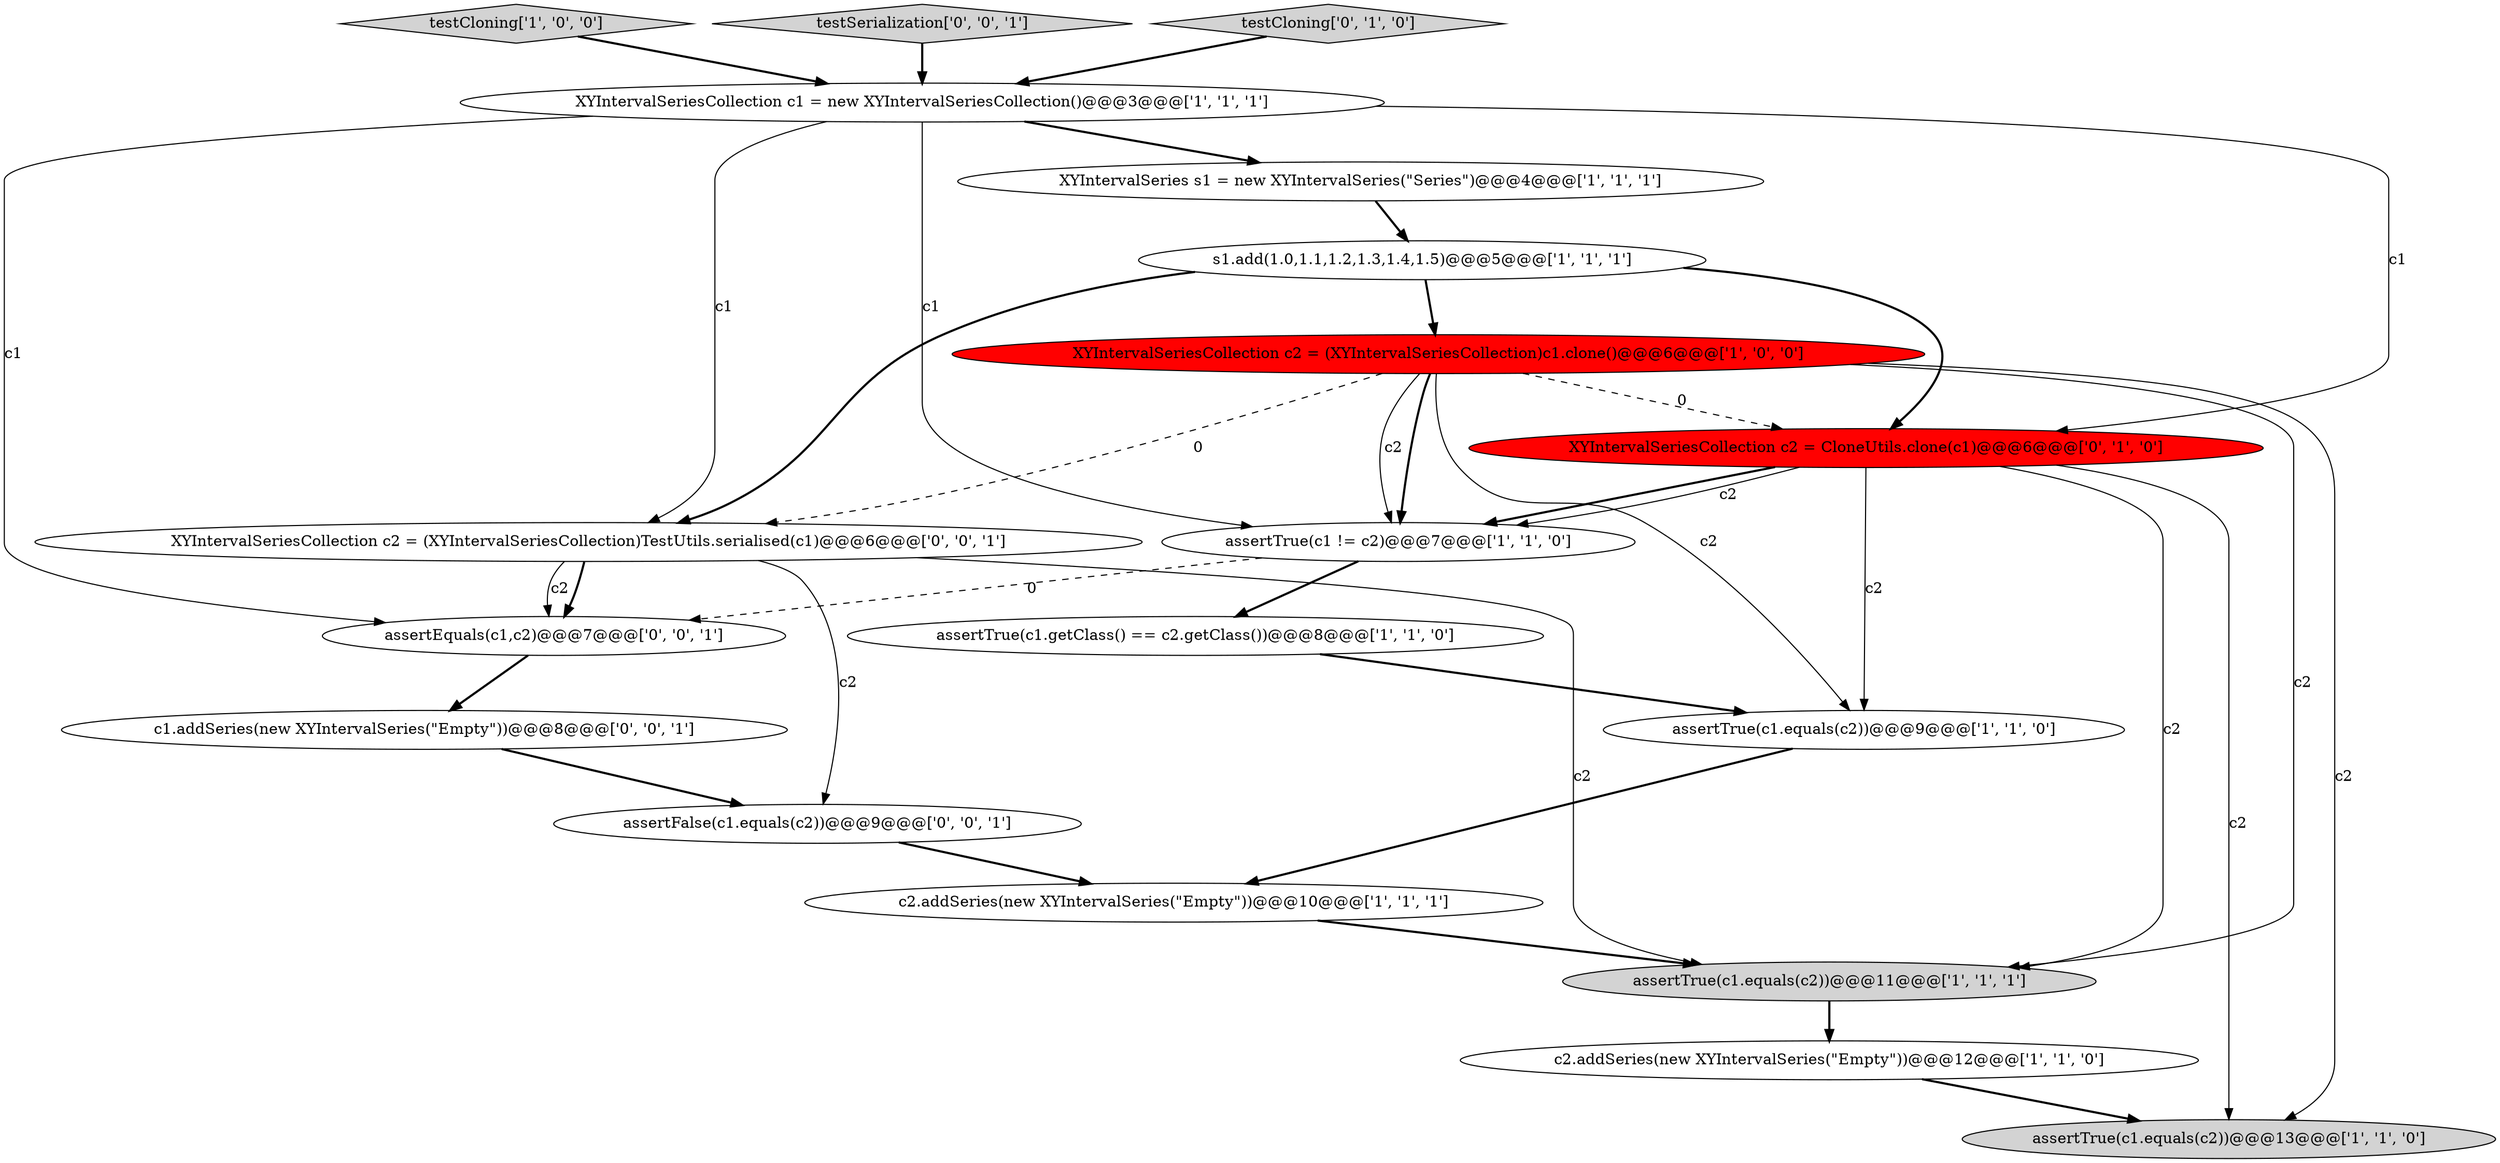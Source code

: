 digraph {
4 [style = filled, label = "XYIntervalSeriesCollection c1 = new XYIntervalSeriesCollection()@@@3@@@['1', '1', '1']", fillcolor = white, shape = ellipse image = "AAA0AAABBB1BBB"];
6 [style = filled, label = "c2.addSeries(new XYIntervalSeries(\"Empty\"))@@@12@@@['1', '1', '0']", fillcolor = white, shape = ellipse image = "AAA0AAABBB1BBB"];
12 [style = filled, label = "XYIntervalSeriesCollection c2 = CloneUtils.clone(c1)@@@6@@@['0', '1', '0']", fillcolor = red, shape = ellipse image = "AAA1AAABBB2BBB"];
18 [style = filled, label = "c1.addSeries(new XYIntervalSeries(\"Empty\"))@@@8@@@['0', '0', '1']", fillcolor = white, shape = ellipse image = "AAA0AAABBB3BBB"];
9 [style = filled, label = "assertTrue(c1.equals(c2))@@@9@@@['1', '1', '0']", fillcolor = white, shape = ellipse image = "AAA0AAABBB1BBB"];
5 [style = filled, label = "testCloning['1', '0', '0']", fillcolor = lightgray, shape = diamond image = "AAA0AAABBB1BBB"];
8 [style = filled, label = "assertTrue(c1.equals(c2))@@@13@@@['1', '1', '0']", fillcolor = lightgray, shape = ellipse image = "AAA0AAABBB1BBB"];
11 [style = filled, label = "assertTrue(c1.getClass() == c2.getClass())@@@8@@@['1', '1', '0']", fillcolor = white, shape = ellipse image = "AAA0AAABBB1BBB"];
17 [style = filled, label = "testSerialization['0', '0', '1']", fillcolor = lightgray, shape = diamond image = "AAA0AAABBB3BBB"];
0 [style = filled, label = "assertTrue(c1 != c2)@@@7@@@['1', '1', '0']", fillcolor = white, shape = ellipse image = "AAA0AAABBB1BBB"];
13 [style = filled, label = "testCloning['0', '1', '0']", fillcolor = lightgray, shape = diamond image = "AAA0AAABBB2BBB"];
15 [style = filled, label = "XYIntervalSeriesCollection c2 = (XYIntervalSeriesCollection)TestUtils.serialised(c1)@@@6@@@['0', '0', '1']", fillcolor = white, shape = ellipse image = "AAA0AAABBB3BBB"];
1 [style = filled, label = "s1.add(1.0,1.1,1.2,1.3,1.4,1.5)@@@5@@@['1', '1', '1']", fillcolor = white, shape = ellipse image = "AAA0AAABBB1BBB"];
2 [style = filled, label = "c2.addSeries(new XYIntervalSeries(\"Empty\"))@@@10@@@['1', '1', '1']", fillcolor = white, shape = ellipse image = "AAA0AAABBB1BBB"];
16 [style = filled, label = "assertFalse(c1.equals(c2))@@@9@@@['0', '0', '1']", fillcolor = white, shape = ellipse image = "AAA0AAABBB3BBB"];
14 [style = filled, label = "assertEquals(c1,c2)@@@7@@@['0', '0', '1']", fillcolor = white, shape = ellipse image = "AAA0AAABBB3BBB"];
3 [style = filled, label = "assertTrue(c1.equals(c2))@@@11@@@['1', '1', '1']", fillcolor = lightgray, shape = ellipse image = "AAA0AAABBB1BBB"];
7 [style = filled, label = "XYIntervalSeriesCollection c2 = (XYIntervalSeriesCollection)c1.clone()@@@6@@@['1', '0', '0']", fillcolor = red, shape = ellipse image = "AAA1AAABBB1BBB"];
10 [style = filled, label = "XYIntervalSeries s1 = new XYIntervalSeries(\"Series\")@@@4@@@['1', '1', '1']", fillcolor = white, shape = ellipse image = "AAA0AAABBB1BBB"];
4->10 [style = bold, label=""];
4->15 [style = solid, label="c1"];
15->14 [style = bold, label=""];
4->0 [style = solid, label="c1"];
9->2 [style = bold, label=""];
1->15 [style = bold, label=""];
2->3 [style = bold, label=""];
12->8 [style = solid, label="c2"];
0->11 [style = bold, label=""];
3->6 [style = bold, label=""];
15->14 [style = solid, label="c2"];
7->0 [style = bold, label=""];
16->2 [style = bold, label=""];
11->9 [style = bold, label=""];
12->0 [style = bold, label=""];
1->7 [style = bold, label=""];
15->3 [style = solid, label="c2"];
12->0 [style = solid, label="c2"];
7->8 [style = solid, label="c2"];
7->9 [style = solid, label="c2"];
0->14 [style = dashed, label="0"];
4->12 [style = solid, label="c1"];
7->0 [style = solid, label="c2"];
12->9 [style = solid, label="c2"];
5->4 [style = bold, label=""];
6->8 [style = bold, label=""];
1->12 [style = bold, label=""];
7->15 [style = dashed, label="0"];
7->12 [style = dashed, label="0"];
7->3 [style = solid, label="c2"];
4->14 [style = solid, label="c1"];
14->18 [style = bold, label=""];
15->16 [style = solid, label="c2"];
10->1 [style = bold, label=""];
17->4 [style = bold, label=""];
12->3 [style = solid, label="c2"];
13->4 [style = bold, label=""];
18->16 [style = bold, label=""];
}
